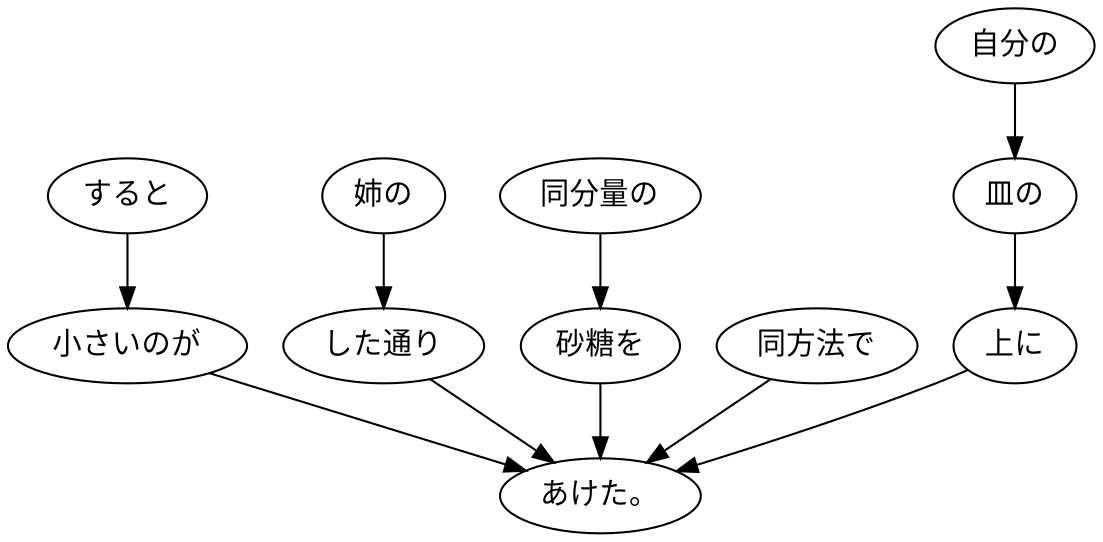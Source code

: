 digraph graph446 {
	node0 [label="すると"];
	node1 [label="小さいのが"];
	node2 [label="姉の"];
	node3 [label="した通り"];
	node4 [label="同分量の"];
	node5 [label="砂糖を"];
	node6 [label="同方法で"];
	node7 [label="自分の"];
	node8 [label="皿の"];
	node9 [label="上に"];
	node10 [label="あけた。"];
	node0 -> node1;
	node1 -> node10;
	node2 -> node3;
	node3 -> node10;
	node4 -> node5;
	node5 -> node10;
	node6 -> node10;
	node7 -> node8;
	node8 -> node9;
	node9 -> node10;
}
